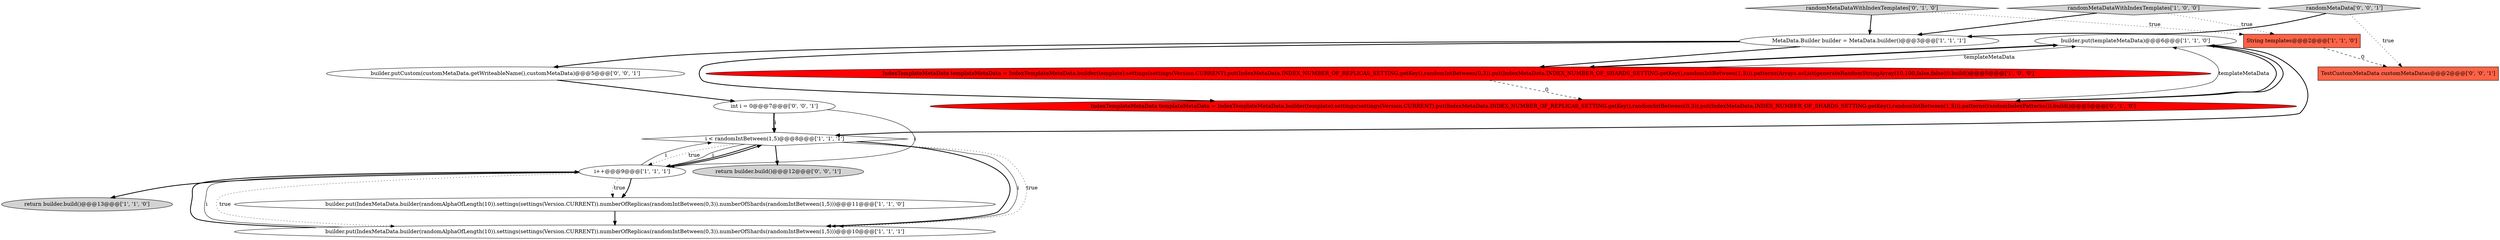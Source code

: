 digraph {
3 [style = filled, label = "builder.put(templateMetaData)@@@6@@@['1', '1', '0']", fillcolor = white, shape = ellipse image = "AAA0AAABBB1BBB"];
16 [style = filled, label = "return builder.build()@@@12@@@['0', '0', '1']", fillcolor = lightgray, shape = ellipse image = "AAA0AAABBB3BBB"];
4 [style = filled, label = "String templates@@@2@@@['1', '1', '0']", fillcolor = tomato, shape = box image = "AAA0AAABBB1BBB"];
5 [style = filled, label = "i++@@@9@@@['1', '1', '1']", fillcolor = white, shape = ellipse image = "AAA0AAABBB1BBB"];
1 [style = filled, label = "builder.put(IndexMetaData.builder(randomAlphaOfLength(10)).settings(settings(Version.CURRENT)).numberOfReplicas(randomIntBetween(0,3)).numberOfShards(randomIntBetween(1,5)))@@@10@@@['1', '1', '1']", fillcolor = white, shape = ellipse image = "AAA0AAABBB1BBB"];
7 [style = filled, label = "i < randomIntBetween(1,5)@@@8@@@['1', '1', '1']", fillcolor = white, shape = diamond image = "AAA0AAABBB1BBB"];
10 [style = filled, label = "randomMetaDataWithIndexTemplates['0', '1', '0']", fillcolor = lightgray, shape = diamond image = "AAA0AAABBB2BBB"];
11 [style = filled, label = "IndexTemplateMetaData templateMetaData = IndexTemplateMetaData.builder(template).settings(settings(Version.CURRENT).put(IndexMetaData.INDEX_NUMBER_OF_REPLICAS_SETTING.getKey(),randomIntBetween(0,3)).put(IndexMetaData.INDEX_NUMBER_OF_SHARDS_SETTING.getKey(),randomIntBetween(1,5))).patterns(randomIndexPatterns()).build()@@@5@@@['0', '1', '0']", fillcolor = red, shape = ellipse image = "AAA1AAABBB2BBB"];
14 [style = filled, label = "int i = 0@@@7@@@['0', '0', '1']", fillcolor = white, shape = ellipse image = "AAA0AAABBB3BBB"];
15 [style = filled, label = "randomMetaData['0', '0', '1']", fillcolor = lightgray, shape = diamond image = "AAA0AAABBB3BBB"];
0 [style = filled, label = "randomMetaDataWithIndexTemplates['1', '0', '0']", fillcolor = lightgray, shape = diamond image = "AAA0AAABBB1BBB"];
13 [style = filled, label = "builder.putCustom(customMetaData.getWriteableName(),customMetaData)@@@5@@@['0', '0', '1']", fillcolor = white, shape = ellipse image = "AAA0AAABBB3BBB"];
9 [style = filled, label = "builder.put(IndexMetaData.builder(randomAlphaOfLength(10)).settings(settings(Version.CURRENT)).numberOfReplicas(randomIntBetween(0,3)).numberOfShards(randomIntBetween(1,5)))@@@11@@@['1', '1', '0']", fillcolor = white, shape = ellipse image = "AAA0AAABBB1BBB"];
12 [style = filled, label = "TestCustomMetaData customMetaDatas@@@2@@@['0', '0', '1']", fillcolor = tomato, shape = box image = "AAA0AAABBB3BBB"];
8 [style = filled, label = "MetaData.Builder builder = MetaData.builder()@@@3@@@['1', '1', '1']", fillcolor = white, shape = ellipse image = "AAA0AAABBB1BBB"];
6 [style = filled, label = "return builder.build()@@@13@@@['1', '1', '0']", fillcolor = lightgray, shape = ellipse image = "AAA0AAABBB1BBB"];
2 [style = filled, label = "IndexTemplateMetaData templateMetaData = IndexTemplateMetaData.builder(template).settings(settings(Version.CURRENT).put(IndexMetaData.INDEX_NUMBER_OF_REPLICAS_SETTING.getKey(),randomIntBetween(0,3)).put(IndexMetaData.INDEX_NUMBER_OF_SHARDS_SETTING.getKey(),randomIntBetween(1,5))).patterns(Arrays.asList(generateRandomStringArray(10,100,false,false))).build()@@@5@@@['1', '0', '0']", fillcolor = red, shape = ellipse image = "AAA1AAABBB1BBB"];
1->5 [style = bold, label=""];
14->5 [style = solid, label="i"];
7->1 [style = bold, label=""];
5->9 [style = bold, label=""];
14->7 [style = solid, label="i"];
2->3 [style = bold, label=""];
7->1 [style = solid, label="i"];
1->5 [style = solid, label="i"];
5->1 [style = dotted, label="true"];
0->4 [style = dotted, label="true"];
3->11 [style = bold, label=""];
5->7 [style = solid, label="i"];
4->12 [style = dashed, label="0"];
14->7 [style = bold, label=""];
7->5 [style = dotted, label="true"];
7->5 [style = solid, label="i"];
7->5 [style = bold, label=""];
2->3 [style = solid, label="templateMetaData"];
5->6 [style = bold, label=""];
3->2 [style = bold, label=""];
8->2 [style = bold, label=""];
3->7 [style = bold, label=""];
11->3 [style = bold, label=""];
10->8 [style = bold, label=""];
11->3 [style = solid, label="templateMetaData"];
7->16 [style = bold, label=""];
0->8 [style = bold, label=""];
15->12 [style = dotted, label="true"];
5->9 [style = dotted, label="true"];
5->7 [style = bold, label=""];
2->11 [style = dashed, label="0"];
10->4 [style = dotted, label="true"];
9->1 [style = bold, label=""];
7->1 [style = dotted, label="true"];
8->11 [style = bold, label=""];
13->14 [style = bold, label=""];
15->8 [style = bold, label=""];
8->13 [style = bold, label=""];
}

